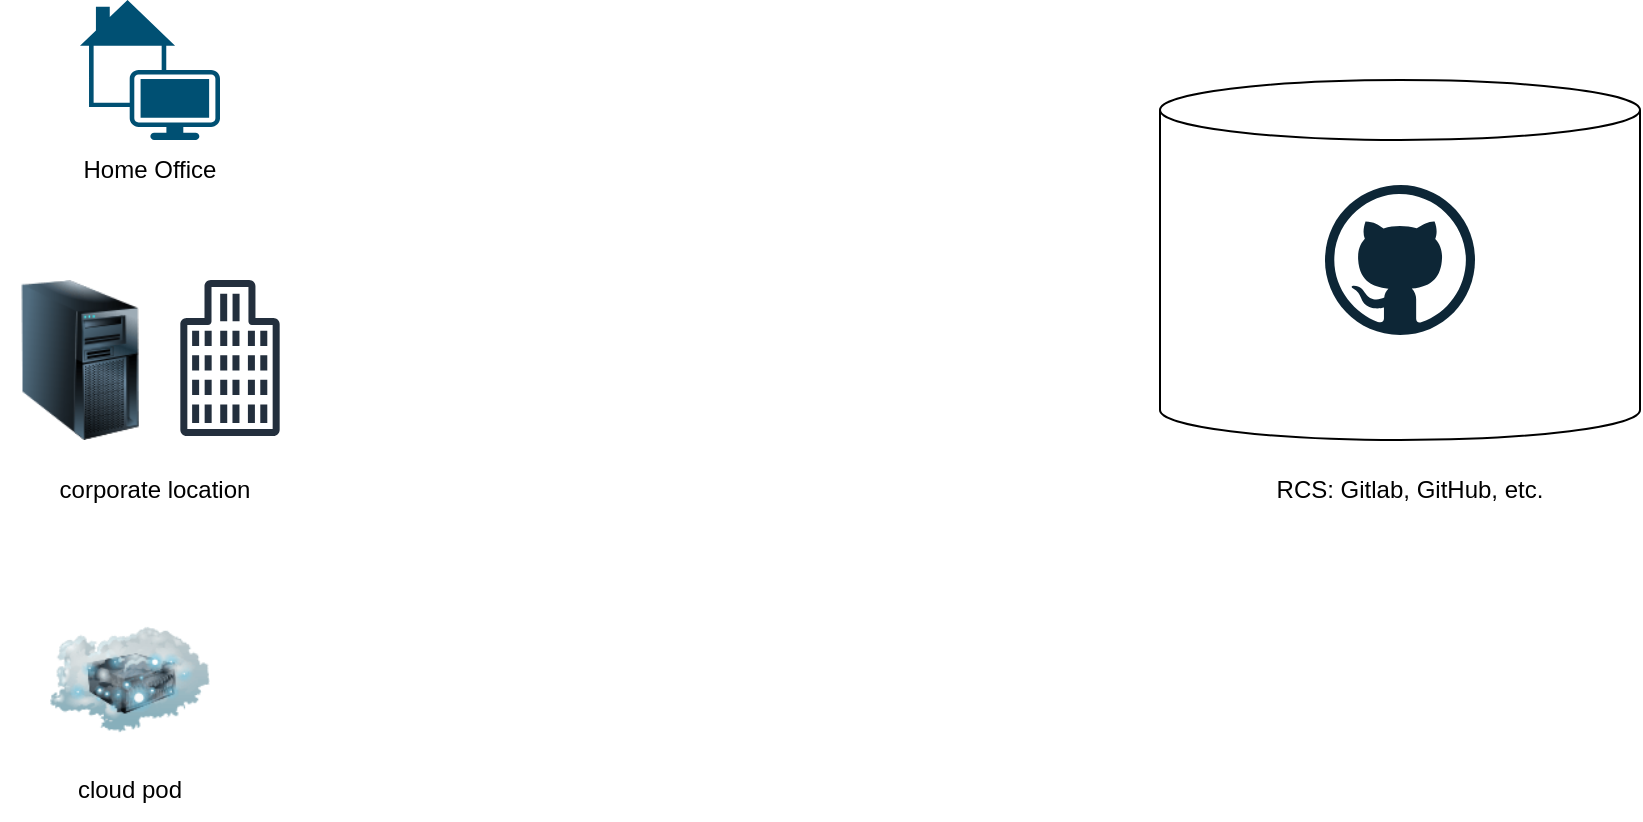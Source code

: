 <mxfile version="19.0.3" type="device"><diagram id="ipX4lJvSUhb4xKHz7g_b" name="Page-1"><mxGraphModel dx="1447" dy="1097" grid="1" gridSize="10" guides="1" tooltips="1" connect="1" arrows="1" fold="1" page="1" pageScale="1" pageWidth="1100" pageHeight="850" math="0" shadow="0"><root><mxCell id="0"/><mxCell id="vQxBey039mNWkI2vJYpm-3" value="background" style="" parent="0"/><mxCell id="PZ73Fp8g1EO4z6r30eYh-1" value="" style="points=[[0.115,0.05,0],[0.335,0,0],[0.98,0.52,0],[1,0.71,0],[0.68,1,0],[0.065,0.76,0],[0,0.33,0],[0.68,0.33,0]];verticalLabelPosition=bottom;sketch=0;html=1;verticalAlign=top;aspect=fixed;align=center;pointerEvents=1;shape=mxgraph.cisco19.home_office;fillColor=#005073;strokeColor=none;" vertex="1" parent="vQxBey039mNWkI2vJYpm-3"><mxGeometry x="180" y="80" width="70" height="70" as="geometry"/></mxCell><mxCell id="PZ73Fp8g1EO4z6r30eYh-2" value="" style="sketch=0;outlineConnect=0;fontColor=#232F3E;gradientColor=none;fillColor=#232F3D;strokeColor=none;dashed=0;verticalLabelPosition=bottom;verticalAlign=top;align=center;html=1;fontSize=12;fontStyle=0;aspect=fixed;pointerEvents=1;shape=mxgraph.aws4.office_building;" vertex="1" parent="vQxBey039mNWkI2vJYpm-3"><mxGeometry x="230" y="220" width="50" height="78" as="geometry"/></mxCell><mxCell id="PZ73Fp8g1EO4z6r30eYh-3" value="" style="image;html=1;image=img/lib/clip_art/computers/Server_Tower_128x128.png" vertex="1" parent="vQxBey039mNWkI2vJYpm-3"><mxGeometry x="140" y="220" width="80" height="80" as="geometry"/></mxCell><mxCell id="PZ73Fp8g1EO4z6r30eYh-4" value="" style="image;html=1;image=img/lib/clip_art/networking/Cloud_Server_128x128.png" vertex="1" parent="vQxBey039mNWkI2vJYpm-3"><mxGeometry x="165" y="380" width="80" height="80" as="geometry"/></mxCell><mxCell id="PZ73Fp8g1EO4z6r30eYh-5" value="Home Office" style="text;html=1;strokeColor=none;fillColor=none;align=center;verticalAlign=middle;whiteSpace=wrap;rounded=0;" vertex="1" parent="vQxBey039mNWkI2vJYpm-3"><mxGeometry x="170" y="150" width="90" height="30" as="geometry"/></mxCell><mxCell id="PZ73Fp8g1EO4z6r30eYh-7" value="corporate location" style="text;html=1;strokeColor=none;fillColor=none;align=center;verticalAlign=middle;whiteSpace=wrap;rounded=0;" vertex="1" parent="vQxBey039mNWkI2vJYpm-3"><mxGeometry x="155" y="310" width="125" height="30" as="geometry"/></mxCell><mxCell id="1" value="objects" parent="0"/><mxCell id="vQxBey039mNWkI2vJYpm-4" value="" style="group" parent="1" vertex="1" connectable="0"><mxGeometry x="720" y="120" width="240" height="180" as="geometry"/></mxCell><mxCell id="vQxBey039mNWkI2vJYpm-1" value="" style="shape=cylinder3;whiteSpace=wrap;html=1;boundedLbl=1;backgroundOutline=1;size=15;" parent="vQxBey039mNWkI2vJYpm-4" vertex="1"><mxGeometry width="240" height="180" as="geometry"/></mxCell><mxCell id="vQxBey039mNWkI2vJYpm-2" value="" style="dashed=0;outlineConnect=0;html=1;align=center;labelPosition=center;verticalLabelPosition=bottom;verticalAlign=top;shape=mxgraph.weblogos.github" parent="vQxBey039mNWkI2vJYpm-4" vertex="1"><mxGeometry x="82.5" y="52.5" width="75" height="75" as="geometry"/></mxCell><mxCell id="PZ73Fp8g1EO4z6r30eYh-9" value="cloud pod" style="text;html=1;strokeColor=none;fillColor=none;align=center;verticalAlign=middle;whiteSpace=wrap;rounded=0;" vertex="1" parent="1"><mxGeometry x="160" y="460" width="90" height="30" as="geometry"/></mxCell><mxCell id="PZ73Fp8g1EO4z6r30eYh-10" value="RCS: Gitlab, GitHub, etc." style="text;html=1;strokeColor=none;fillColor=none;align=center;verticalAlign=middle;whiteSpace=wrap;rounded=0;" vertex="1" parent="1"><mxGeometry x="750" y="310" width="190" height="30" as="geometry"/></mxCell></root></mxGraphModel></diagram></mxfile>